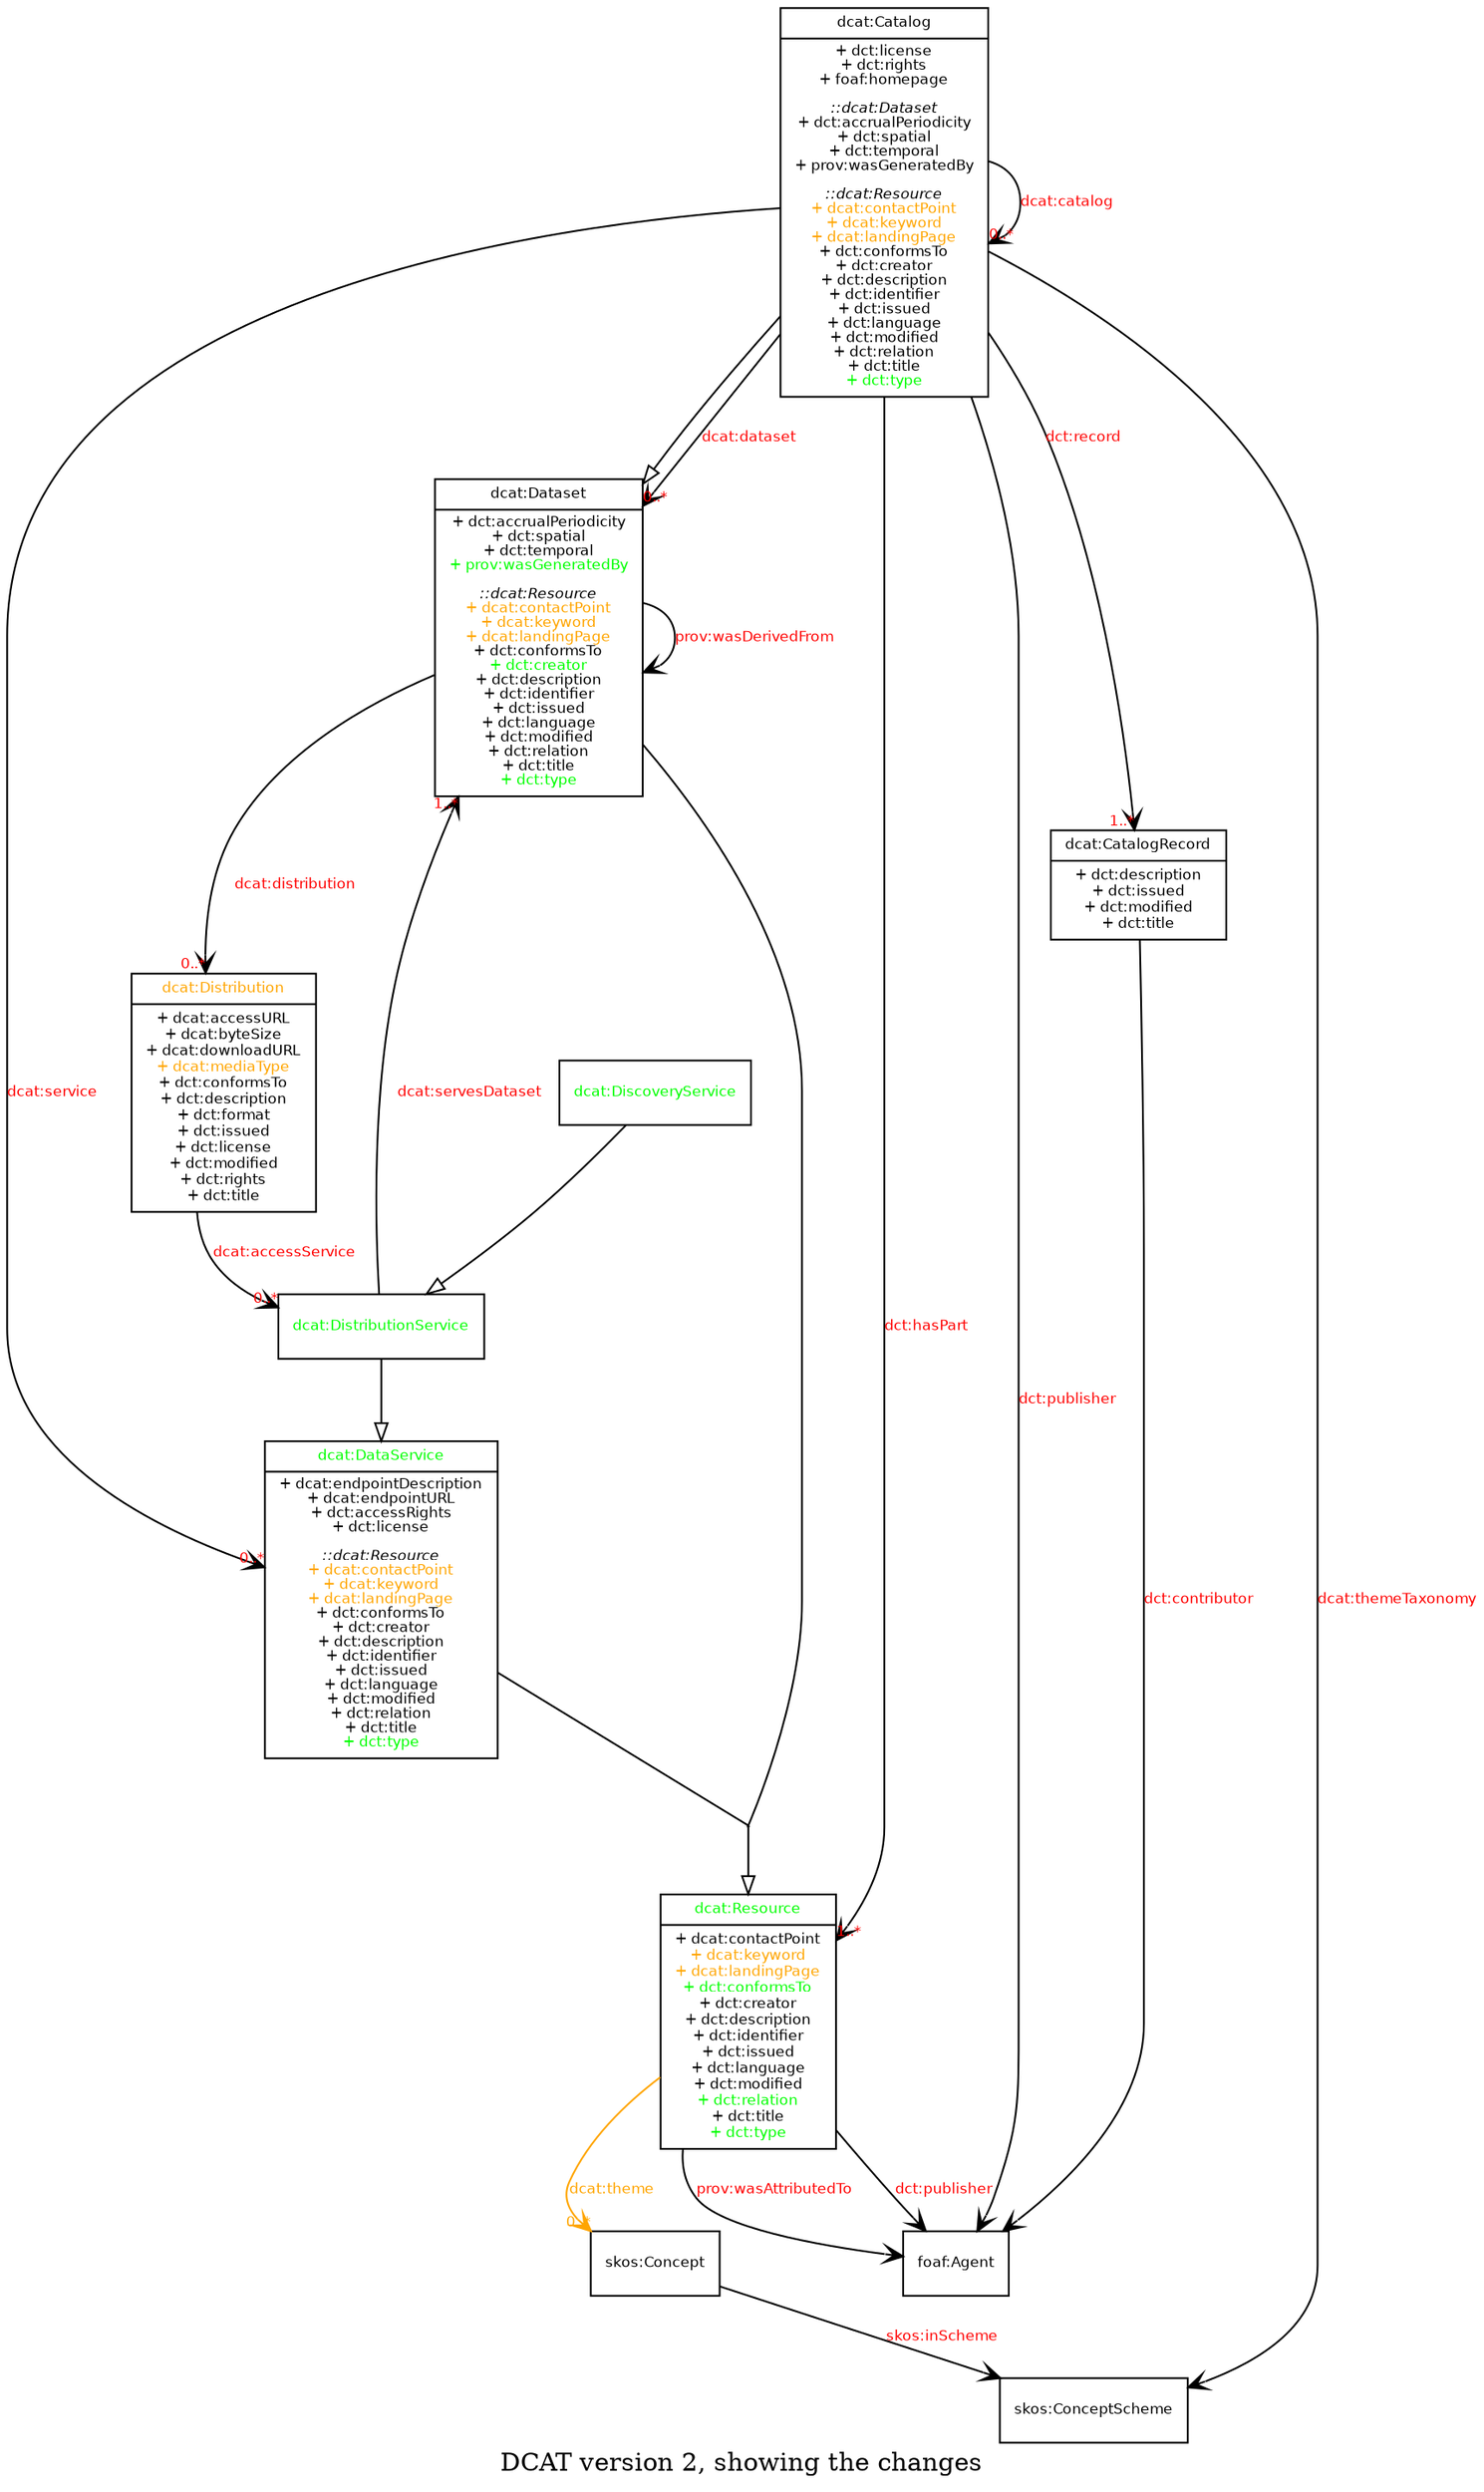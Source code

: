 digraph DCAT_v2_summary{
label="DCAT version 2, showing the changes"
ratio = "auto"

node [
fontname = Helvetica
fontsize = 8
shape = "record"
]

edge [
arrowtail = "empty"
arrowhead = "vee"
fontsize=8
fontcolor=red
fontname=Helvetica
]


foafAgent[
label = <{foaf:Agent}>
]

dcatCatalog [href="https://rawgit.com/w3c/dxwg/dcat-2pwd-internal-review/dcat/index.html#Class:Catalog",
label = <{dcat:Catalog|+ dct:license<BR/>+ dct:rights<BR/>+ foaf:homepage<BR/><BR/><I>::dcat:Dataset</I><BR/>+ dct:accrualPeriodicity<BR/>+ dct:spatial<BR/>+ dct:temporal<BR/>+ prov:wasGeneratedBy<BR/><BR/><I>::dcat:Resource</I><BR/><FONT COLOR="orange">+ dcat:contactPoint</FONT><BR/><FONT COLOR="orange">+ dcat:keyword</FONT><BR/><FONT COLOR="orange">+ dcat:landingPage</FONT><BR/>+ dct:conformsTo<BR/>+ dct:creator<BR/>+ dct:description<BR/>+ dct:identifier<BR/>+ dct:issued<BR/>+ dct:language<BR/>+ dct:modified<BR/>+ dct:relation<BR/>+ dct:title<BR/><FONT COLOR="green">+ dct:type</FONT>}>
]

dcatCatalogRecord [href="https://rawgit.com/w3c/dxwg/dcat-2pwd-internal-review/dcat/index.html#Class:Catalog_Record",
label = <{dcat:CatalogRecord|+ dct:description<BR/>+ dct:issued<BR/>+ dct:modified<BR/>+ dct:title}>
]

dcatDataset [href="https://rawgit.com/w3c/dxwg/dcat-2pwd-internal-review/dcat/index.html#Class:Dataset",
label = <{dcat:Dataset|+ dct:accrualPeriodicity<BR/>+ dct:spatial<BR/>+ dct:temporal<BR/><FONT COLOR="green">+ prov:wasGeneratedBy</FONT><BR/><BR/><I>::dcat:Resource</I><BR/><FONT COLOR="orange">+ dcat:contactPoint</FONT><BR/><FONT COLOR="orange">+ dcat:keyword</FONT><BR/><FONT COLOR="orange">+ dcat:landingPage</FONT><BR/>+ dct:conformsTo<BR/><FONT COLOR="green">+ dct:creator</FONT><BR/>+ dct:description<BR/>+ dct:identifier<BR/>+ dct:issued<BR/>+ dct:language<BR/>+ dct:modified<BR/>+ dct:relation<BR/>+ dct:title<BR/><FONT COLOR="green">+ dct:type</FONT>}>
]

dcatDataService [href="https://rawgit.com/w3c/dxwg/dcat-2pwd-internal-review/dcat/index.html#Class:Data_Service",
label = <{<FONT COLOR="green">dcat:DataService</FONT>|+ dcat:endpointDescription<BR/>+ dcat:endpointURL<BR/>+ dct:accessRights<BR/>+ dct:license<BR/><BR/><I>::dcat:Resource</I><BR/><FONT COLOR="orange">+ dcat:contactPoint</FONT><BR/><FONT COLOR="orange">+ dcat:keyword</FONT><BR/><FONT COLOR="orange">+ dcat:landingPage</FONT><BR/>+ dct:conformsTo<BR/>+ dct:creator<BR/>+ dct:description<BR/>+ dct:identifier<BR/>+ dct:issued<BR/>+ dct:language<BR/>+ dct:modified<BR/>+ dct:relation<BR/>+ dct:title<BR/><FONT COLOR="green">+ dct:type</FONT>}>
]

dcatResource [href="https://rawgit.com/w3c/dxwg/dcat-2pwd-internal-review/dcat/index.html#Class:Resource",
	label = <{<FONT COLOR="green">dcat:Resource</FONT>|+ dcat:contactPoint<BR/><FONT COLOR="orange">+ dcat:keyword</FONT><BR/><FONT COLOR="orange">+ dcat:landingPage</FONT><BR/><FONT COLOR="green">+ dct:conformsTo</FONT><BR/>+ dct:creator<BR/>+ dct:description<BR/>+ dct:identifier<BR/>+ dct:issued<BR/>+ dct:language<BR/>+ dct:modified<BR/><FONT COLOR="green">+ dct:relation</FONT><BR/>+ dct:title<BR/><FONT COLOR="green">+ dct:type</FONT>}>
]

dcatDistribution [href="https://rawgit.com/w3c/dxwg/dcat-2pwd-internal-review/dcat/index.html#Class:Distribution",
	label = <{<FONT COLOR="orange">dcat:Distribution</FONT>|+ dcat:accessURL<BR/>+ dcat:byteSize<BR/>+ dcat:downloadURL<BR/><FONT COLOR="orange">+ dcat:mediaType</FONT><BR/>
	+ dct:conformsTo<BR/>+ dct:description<BR/>+ dct:format<BR/>+ dct:issued<BR/>+ dct:license<BR/>+ dct:modified<BR/>+ dct:rights<BR/>+ dct:title}>
]

dcatDataDistributionService [href="https://rawgit.com/w3c/dxwg/dcat-2pwd-internal-review/dcat/index.html#Class:Data_Distribution_Service",
	label = <{<FONT COLOR="green">dcat:DistributionService</FONT>}>
]

dcatDiscoveryService [href="https://rawgit.com/w3c/dxwg/dcat-2pwd-internal-review/dcat/index.html#Class:Discovery_Service",
	label=<{<FONT COLOR="green">dcat:DiscoveryService</FONT>}>
]


skosConceptScheme [
	label = <{skos:ConceptScheme}>
]

skosConcept [
	label = <{skos:Concept}>
]


dcatCatalog -> foafAgent [label="dct:publisher"]
edge [headlabel = "1..*"]
dcatCatalog -> dcatCatalogRecord [label="dct:record"]
edge [headlabel = "0..*"]
dcatCatalog -> dcatCatalog [label="dcat:catalog"]
dcatCatalog -> dcatDataset [label="dcat:dataset"]
edge [arrowhead = "o" headlabel=""]
dcatCatalog -> dcatDataset
edge [arrowhead="vee"]
dcatDataset -> dcatDataset [label="prov:wasDerivedFrom"]
dcatCatalogRecord -> foafAgent [label="dct:contributor"]
dcatCatalog -> skosConceptScheme [label="dcat:themeTaxonomy"]
skosConcept -> skosConceptScheme [label="skos:inScheme"]
edge [headlabel = "1..*"]
dcatCatalog -> dcatResource [label="dct:hasPart"]
edge [headlabel = "0..*"]
dcatResource -> skosConcept [label="dcat:theme" color="orange" fontcolor="orange"]
dcatCatalog -> dcatDataService [label="dcat:service"]
edge [headlabel=""]
dcatResource ->	foafAgent [label="prov:wasAttributedTo"]
dcatResource ->	foafAgent [label="dct:publisher"]
d1 [shape=point,width=0.01,height=0.01]
{dcatDataset, dcatDataService} -> d1 [dir="none"]
edge [arrowhead = "o" headlabel=""]
 	d1 -> dcatResource
edge [arrowhead="vee" headlabel="0..*"]
dcatDataset -> dcatDistribution [label="dcat:distribution"]
dcatDistribution -> dcatDataDistributionService [label="dcat:accessService"]
edge [arrowhead="vee" headlabel="1..*"]
dcatDataDistributionService -> dcatDataset [label="dcat:servesDataset"]
edge [arrowhead = "o" headlabel=""]
dcatDataDistributionService -> dcatDataService
dcatDiscoveryService -> dcatDataDistributionService

}
